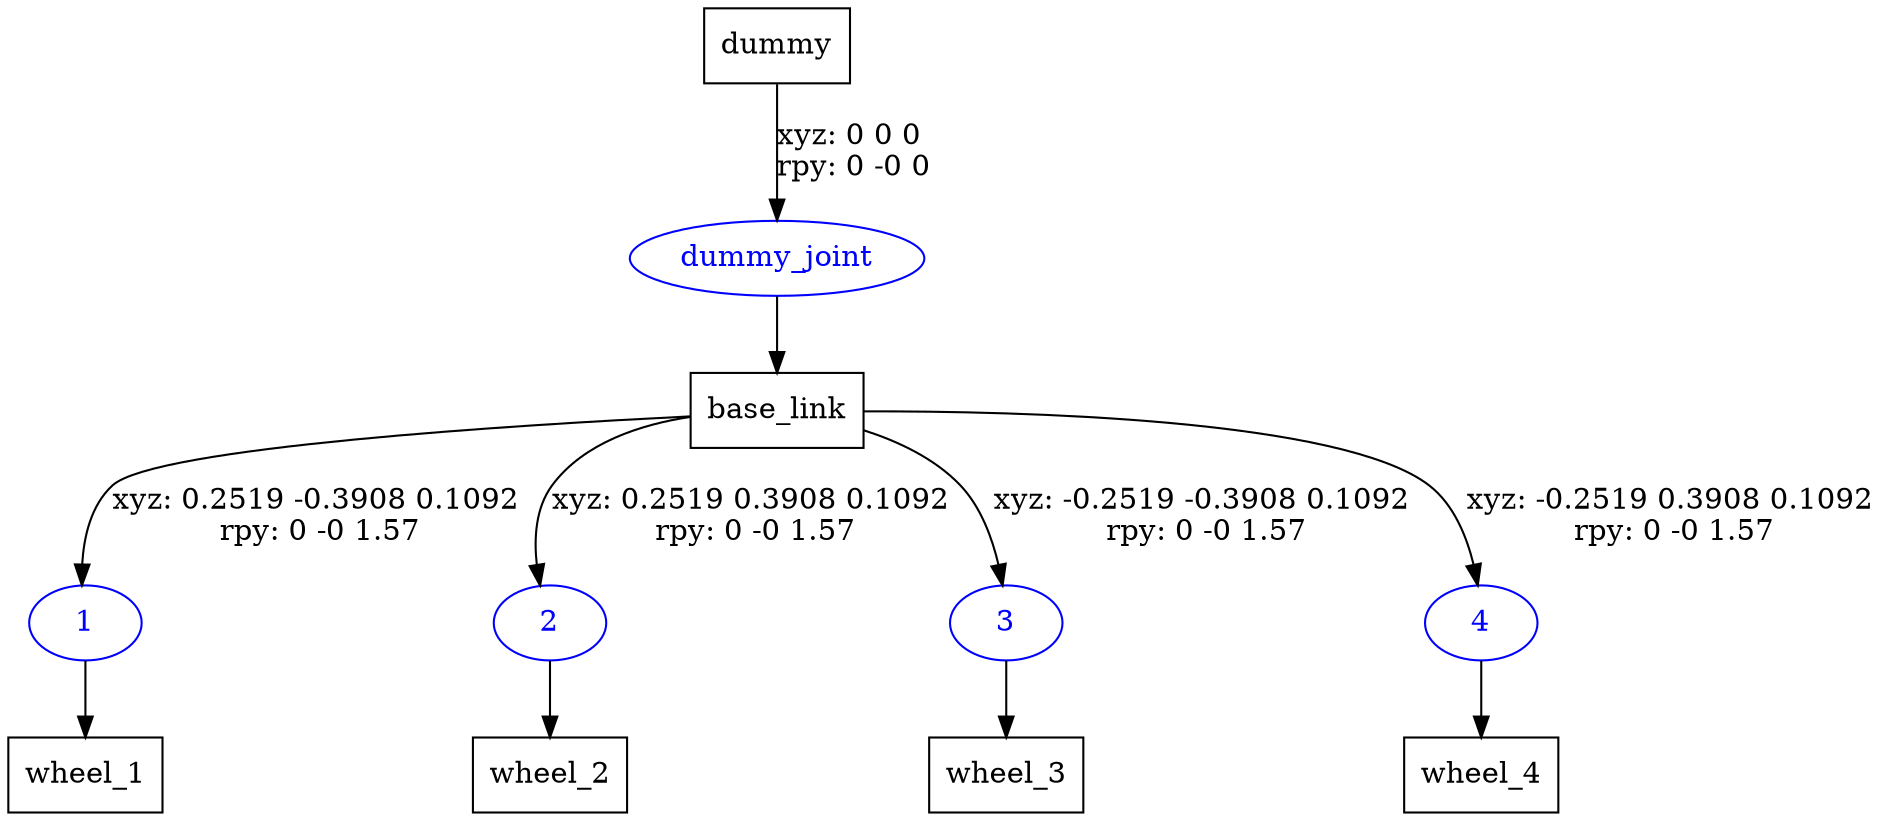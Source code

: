 digraph G {
node [shape=box];
"dummy" [label="dummy"];
"base_link" [label="base_link"];
"wheel_1" [label="wheel_1"];
"wheel_2" [label="wheel_2"];
"wheel_3" [label="wheel_3"];
"wheel_4" [label="wheel_4"];
node [shape=ellipse, color=blue, fontcolor=blue];
"dummy" -> "dummy_joint" [label="xyz: 0 0 0 \nrpy: 0 -0 0"]
"dummy_joint" -> "base_link"
"base_link" -> "1" [label="xyz: 0.2519 -0.3908 0.1092 \nrpy: 0 -0 1.57"]
"1" -> "wheel_1"
"base_link" -> "2" [label="xyz: 0.2519 0.3908 0.1092 \nrpy: 0 -0 1.57"]
"2" -> "wheel_2"
"base_link" -> "3" [label="xyz: -0.2519 -0.3908 0.1092 \nrpy: 0 -0 1.57"]
"3" -> "wheel_3"
"base_link" -> "4" [label="xyz: -0.2519 0.3908 0.1092 \nrpy: 0 -0 1.57"]
"4" -> "wheel_4"
}
